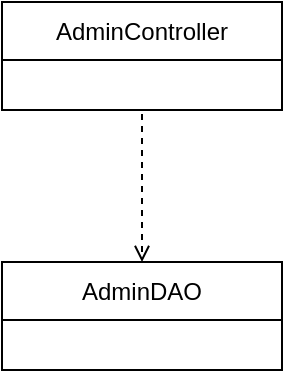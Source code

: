 <mxfile version="21.7.5" type="device">
  <diagram name="Page-1" id="SZJaXg89xZWWo9kZn6C0">
    <mxGraphModel dx="398" dy="467" grid="1" gridSize="10" guides="1" tooltips="1" connect="1" arrows="1" fold="1" page="1" pageScale="1" pageWidth="850" pageHeight="1100" math="0" shadow="0">
      <root>
        <mxCell id="0" />
        <mxCell id="1" parent="0" />
        <mxCell id="6wpSpjFva26ED7BOlQvb-4" style="edgeStyle=orthogonalEdgeStyle;rounded=0;orthogonalLoop=1;jettySize=auto;html=1;entryX=0.5;entryY=0;entryDx=0;entryDy=0;dashed=1;endArrow=open;endFill=0;" parent="1" target="6wpSpjFva26ED7BOlQvb-5" edge="1">
          <mxGeometry relative="1" as="geometry">
            <mxPoint x="550" y="480" as="targetPoint" />
            <Array as="points">
              <mxPoint x="470" y="404" />
            </Array>
            <mxPoint x="480" y="404" as="sourcePoint" />
          </mxGeometry>
        </mxCell>
        <mxCell id="6wpSpjFva26ED7BOlQvb-1" value="&lt;span style=&quot;font-weight: normal;&quot;&gt;AdminController&lt;/span&gt;" style="swimlane;fontStyle=1;align=center;verticalAlign=middle;childLayout=stackLayout;horizontal=1;startSize=29;horizontalStack=0;resizeParent=1;resizeParentMax=0;resizeLast=0;collapsible=0;marginBottom=0;html=1;whiteSpace=wrap;" parent="1" vertex="1">
          <mxGeometry x="400" y="350" width="140" height="54" as="geometry" />
        </mxCell>
        <mxCell id="6wpSpjFva26ED7BOlQvb-5" value="&lt;span style=&quot;font-weight: normal;&quot;&gt;AdminDAO&lt;/span&gt;" style="swimlane;fontStyle=1;align=center;verticalAlign=middle;childLayout=stackLayout;horizontal=1;startSize=29;horizontalStack=0;resizeParent=1;resizeParentMax=0;resizeLast=0;collapsible=0;marginBottom=0;html=1;whiteSpace=wrap;" parent="1" vertex="1">
          <mxGeometry x="400" y="480" width="140" height="54" as="geometry" />
        </mxCell>
      </root>
    </mxGraphModel>
  </diagram>
</mxfile>
